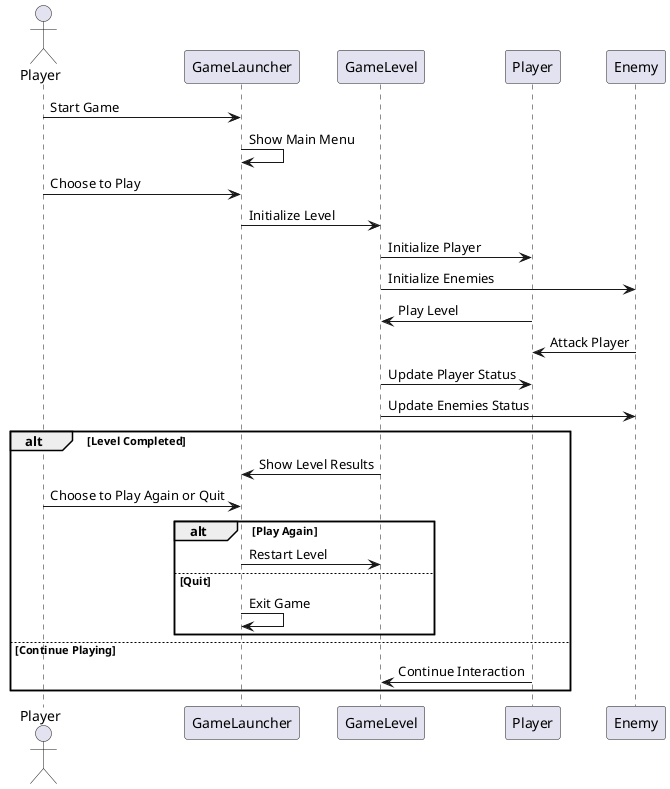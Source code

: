 @startuml

actor Player
participant "GameLauncher" as Launcher
participant "GameLevel" as Level
participant "Player" as P
participant "Enemy" as E

Player -> Launcher: Start Game
Launcher -> Launcher: Show Main Menu
Player -> Launcher: Choose to Play
Launcher -> Level: Initialize Level
Level -> P: Initialize Player
Level -> E: Initialize Enemies
P -> Level: Play Level
E -> P: Attack Player
Level -> P: Update Player Status
Level -> E: Update Enemies Status
alt Level Completed
    Level -> Launcher: Show Level Results
    Player -> Launcher: Choose to Play Again or Quit
    alt Play Again
        Launcher -> Level: Restart Level
    else Quit
        Launcher -> Launcher: Exit Game
    end
else Continue Playing
    P -> Level: Continue Interaction
end

@enduml
